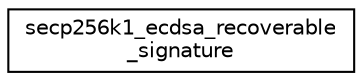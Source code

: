 digraph "Graphical Class Hierarchy"
{
  edge [fontname="Helvetica",fontsize="10",labelfontname="Helvetica",labelfontsize="10"];
  node [fontname="Helvetica",fontsize="10",shape=record];
  rankdir="LR";
  Node0 [label="secp256k1_ecdsa_recoverable\l_signature",height=0.2,width=0.4,color="black", fillcolor="white", style="filled",URL="$de/d74/structsecp256k1__ecdsa__recoverable__signature.html",tooltip="Opaque data structured that holds a parsed ECDSA signature, supporting pubkey recovery. "];
}
